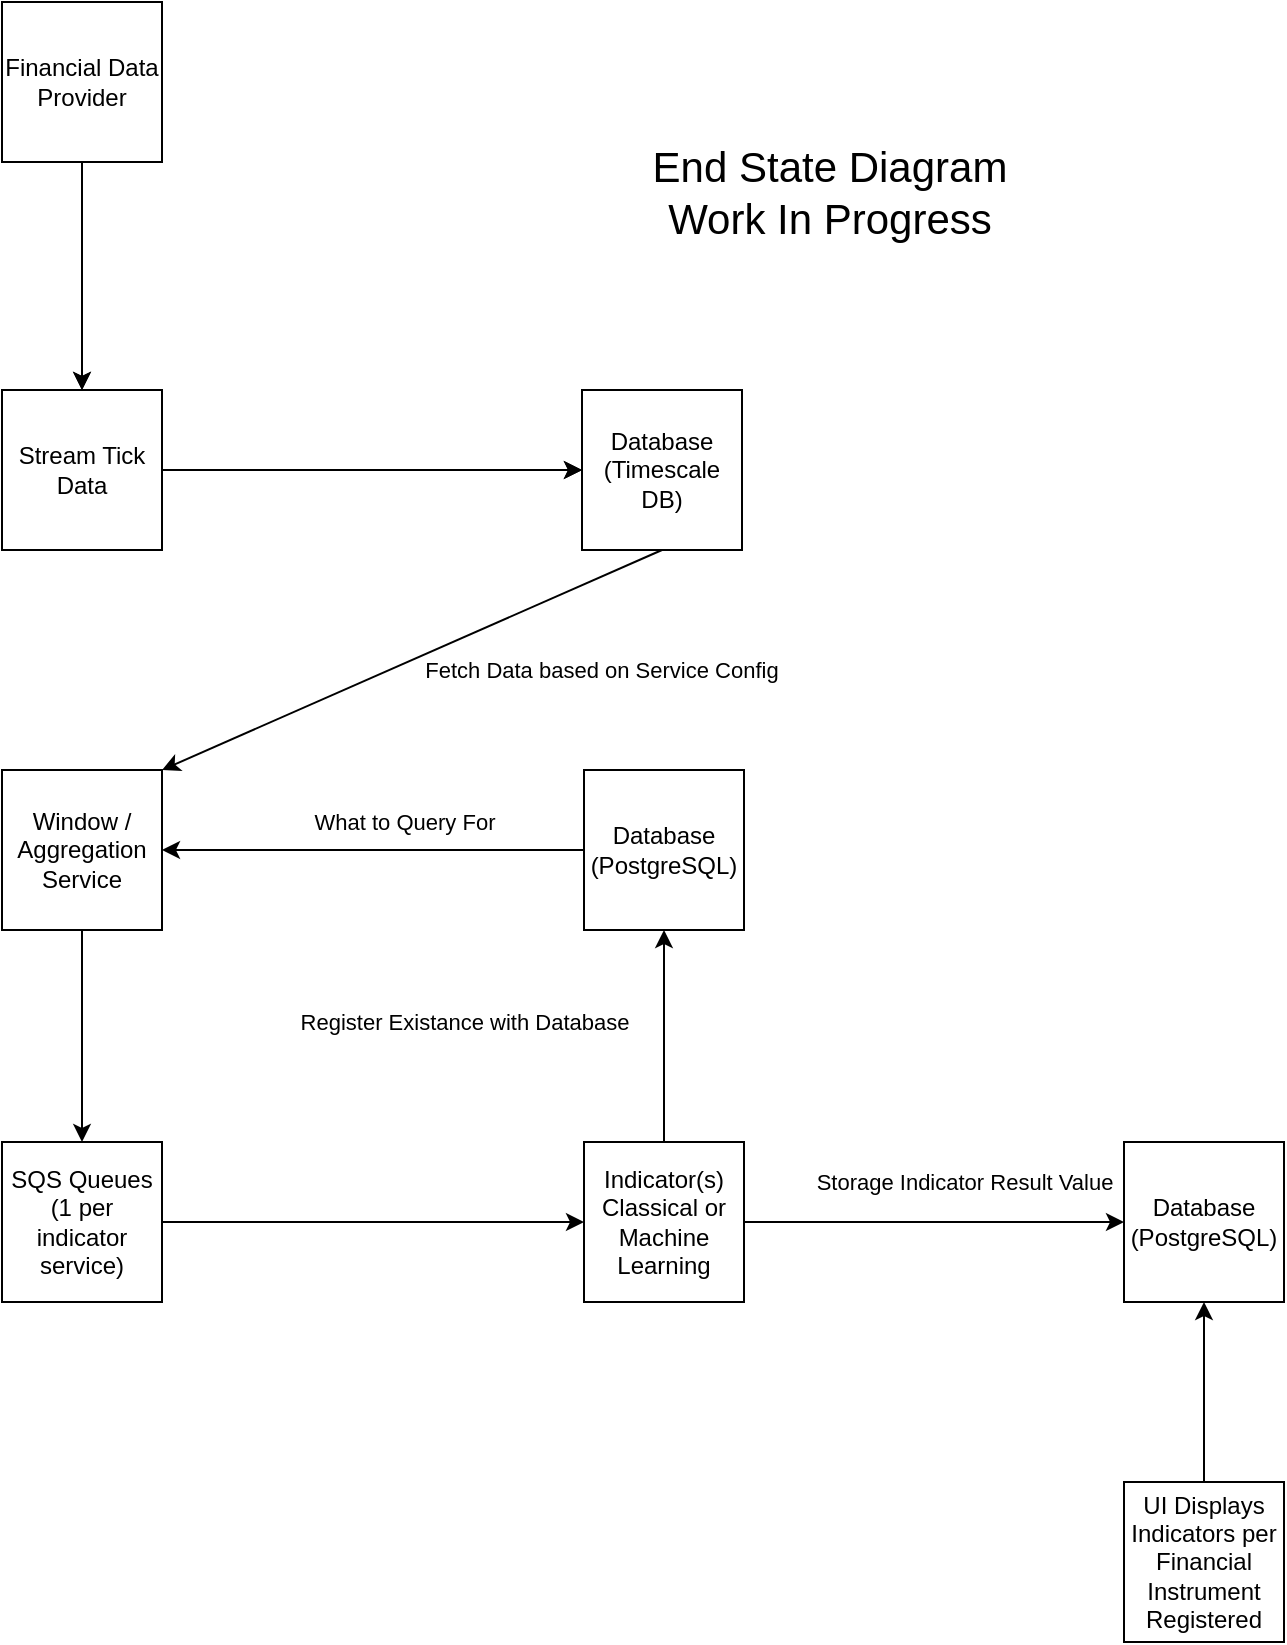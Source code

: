 <mxfile>
    <diagram id="lbwRZTBK-jxYz3SMTIg3" name="Page-1">
        <mxGraphModel dx="2106" dy="567" grid="1" gridSize="10" guides="1" tooltips="1" connect="1" arrows="1" fold="1" page="1" pageScale="1" pageWidth="850" pageHeight="1100" background="#ffffff" math="0" shadow="0">
            <root>
                <mxCell id="0"/>
                <mxCell id="1" parent="0"/>
                <mxCell id="6" style="edgeStyle=none;html=1;entryX=0;entryY=0.5;entryDx=0;entryDy=0;" edge="1" parent="1" source="2" target="3">
                    <mxGeometry relative="1" as="geometry"/>
                </mxCell>
                <mxCell id="2" value="Stream Tick Data" style="whiteSpace=wrap;html=1;aspect=fixed;" vertex="1" parent="1">
                    <mxGeometry x="149" y="284" width="80" height="80" as="geometry"/>
                </mxCell>
                <mxCell id="3" value="Database&lt;br&gt;(Timescale DB)" style="whiteSpace=wrap;html=1;aspect=fixed;" vertex="1" parent="1">
                    <mxGeometry x="439" y="284" width="80" height="80" as="geometry"/>
                </mxCell>
                <mxCell id="10" style="edgeStyle=none;html=1;entryX=0.5;entryY=0;entryDx=0;entryDy=0;strokeColor=#000000;" edge="1" parent="1" source="4" target="9">
                    <mxGeometry relative="1" as="geometry"/>
                </mxCell>
                <mxCell id="26" value="&lt;font style=&quot;font-size: 11px;&quot;&gt;Fetch Data based on Service Config&amp;nbsp;&lt;/font&gt;" style="edgeStyle=none;html=1;entryX=1;entryY=0;entryDx=0;entryDy=0;labelBackgroundColor=none;strokeColor=#000000;fontSize=21;fontColor=#000000;exitX=0.5;exitY=1;exitDx=0;exitDy=0;" edge="1" parent="1" source="3" target="4">
                    <mxGeometry x="-0.64" y="40" relative="1" as="geometry">
                        <mxPoint as="offset"/>
                    </mxGeometry>
                </mxCell>
                <mxCell id="4" value="Window / Aggregation Service" style="whiteSpace=wrap;html=1;aspect=fixed;" vertex="1" parent="1">
                    <mxGeometry x="149" y="474" width="80" height="80" as="geometry"/>
                </mxCell>
                <mxCell id="8" style="edgeStyle=none;html=1;entryX=0.5;entryY=0;entryDx=0;entryDy=0;" edge="1" parent="1" source="7" target="2">
                    <mxGeometry relative="1" as="geometry"/>
                </mxCell>
                <mxCell id="7" value="Financial Data Provider" style="whiteSpace=wrap;html=1;aspect=fixed;" vertex="1" parent="1">
                    <mxGeometry x="149" y="90" width="80" height="80" as="geometry"/>
                </mxCell>
                <mxCell id="12" style="edgeStyle=none;html=1;entryX=0;entryY=0.5;entryDx=0;entryDy=0;strokeColor=#000000;" edge="1" parent="1" source="9" target="11">
                    <mxGeometry relative="1" as="geometry"/>
                </mxCell>
                <mxCell id="9" value="SQS Queues (1 per indicator service)" style="whiteSpace=wrap;html=1;aspect=fixed;" vertex="1" parent="1">
                    <mxGeometry x="149" y="660" width="80" height="80" as="geometry"/>
                </mxCell>
                <mxCell id="14" value="Register Existance with Database" style="edgeStyle=none;html=1;entryX=0.5;entryY=1;entryDx=0;entryDy=0;strokeColor=#000000;fontColor=#000000;labelBackgroundColor=none;" edge="1" parent="1" source="11" target="13">
                    <mxGeometry x="0.132" y="100" relative="1" as="geometry">
                        <mxPoint as="offset"/>
                    </mxGeometry>
                </mxCell>
                <mxCell id="18" value="Storage Indicator Result Value" style="edgeStyle=none;html=1;entryX=0;entryY=0.5;entryDx=0;entryDy=0;strokeColor=#000000;fontColor=#000000;labelBackgroundColor=none;" edge="1" parent="1" source="11" target="17">
                    <mxGeometry x="0.158" y="20" relative="1" as="geometry">
                        <mxPoint as="offset"/>
                    </mxGeometry>
                </mxCell>
                <mxCell id="11" value="Indicator(s)&lt;br&gt;Classical or Machine Learning" style="whiteSpace=wrap;html=1;aspect=fixed;" vertex="1" parent="1">
                    <mxGeometry x="440" y="660" width="80" height="80" as="geometry"/>
                </mxCell>
                <mxCell id="15" value="What to Query For" style="edgeStyle=none;html=1;entryX=1;entryY=0.5;entryDx=0;entryDy=0;strokeColor=#000000;labelBackgroundColor=none;fontColor=#000000;" edge="1" parent="1" source="13" target="4">
                    <mxGeometry x="-0.147" y="-14" relative="1" as="geometry">
                        <mxPoint as="offset"/>
                    </mxGeometry>
                </mxCell>
                <mxCell id="13" value="Database (PostgreSQL)" style="whiteSpace=wrap;html=1;aspect=fixed;" vertex="1" parent="1">
                    <mxGeometry x="440" y="474" width="80" height="80" as="geometry"/>
                </mxCell>
                <mxCell id="17" value="Database (PostgreSQL)" style="whiteSpace=wrap;html=1;aspect=fixed;" vertex="1" parent="1">
                    <mxGeometry x="710" y="660" width="80" height="80" as="geometry"/>
                </mxCell>
                <mxCell id="20" style="edgeStyle=none;html=1;entryX=0.5;entryY=1;entryDx=0;entryDy=0;strokeColor=#000000;" edge="1" parent="1" source="19" target="17">
                    <mxGeometry relative="1" as="geometry"/>
                </mxCell>
                <mxCell id="19" value="UI Displays Indicators per Financial Instrument Registered" style="whiteSpace=wrap;html=1;aspect=fixed;" vertex="1" parent="1">
                    <mxGeometry x="710" y="830" width="80" height="80" as="geometry"/>
                </mxCell>
                <mxCell id="21" value="End State Diagram&lt;br style=&quot;font-size: 21px;&quot;&gt;Work In Progress" style="text;html=1;strokeColor=none;fillColor=none;align=center;verticalAlign=middle;whiteSpace=wrap;rounded=0;fontSize=21;fontColor=#000000;" vertex="1" parent="1">
                    <mxGeometry x="450" y="170" width="226" height="30" as="geometry"/>
                </mxCell>
                <mxCell id="22" style="edgeStyle=none;html=1;entryX=0.5;entryY=0;entryDx=0;entryDy=0;strokeColor=#000000;" edge="1" parent="1">
                    <mxGeometry relative="1" as="geometry">
                        <mxPoint x="189" y="170" as="sourcePoint"/>
                        <mxPoint x="189" y="284" as="targetPoint"/>
                    </mxGeometry>
                </mxCell>
                <mxCell id="23" style="edgeStyle=none;html=1;entryX=0;entryY=0.5;entryDx=0;entryDy=0;strokeColor=#000000;" edge="1" parent="1">
                    <mxGeometry relative="1" as="geometry">
                        <mxPoint x="229" y="324" as="sourcePoint"/>
                        <mxPoint x="439" y="324" as="targetPoint"/>
                    </mxGeometry>
                </mxCell>
            </root>
        </mxGraphModel>
    </diagram>
</mxfile>